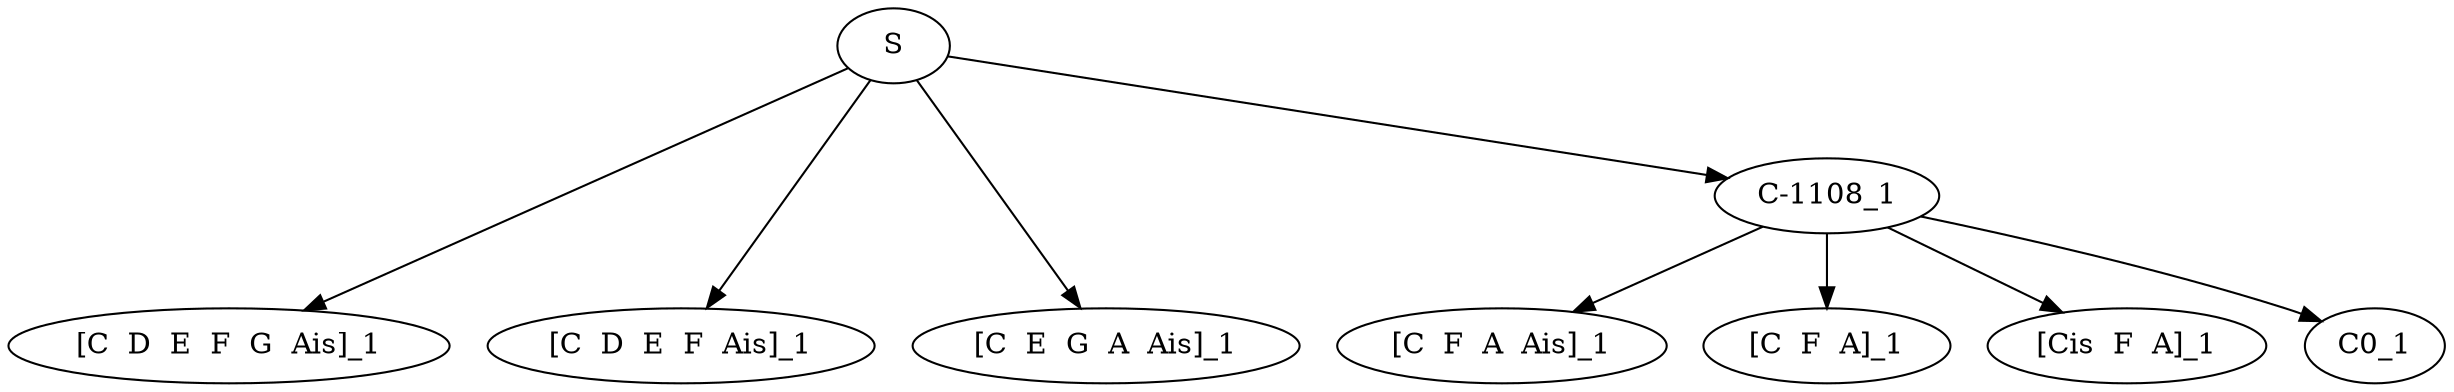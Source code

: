 digraph sample{
"S" -> "[C  D  E  F  G  Ais]_1";
"S" -> "[C  D  E  F  Ais]_1";
"S" -> "[C  E  G  A  Ais]_1";
"S" -> "C-1108_1";
"C-1108_1" -> "[C  F  A  Ais]_1";
"C-1108_1" -> "[C  F  A]_1";
"C-1108_1" -> "[Cis  F  A]_1";
"C-1108_1" -> "C0_1";

{rank = min; "S";}
{rank = same; "C-1108_1";}
{rank = same; "C0_1";}
{rank = same; "[C  D  E  F  Ais]_1"; "[C  D  E  F  G  Ais]_1"; "[C  E  G  A  Ais]_1"; "[C  F  A  Ais]_1"; "[C  F  A]_1"; "[Cis  F  A]_1";}
}